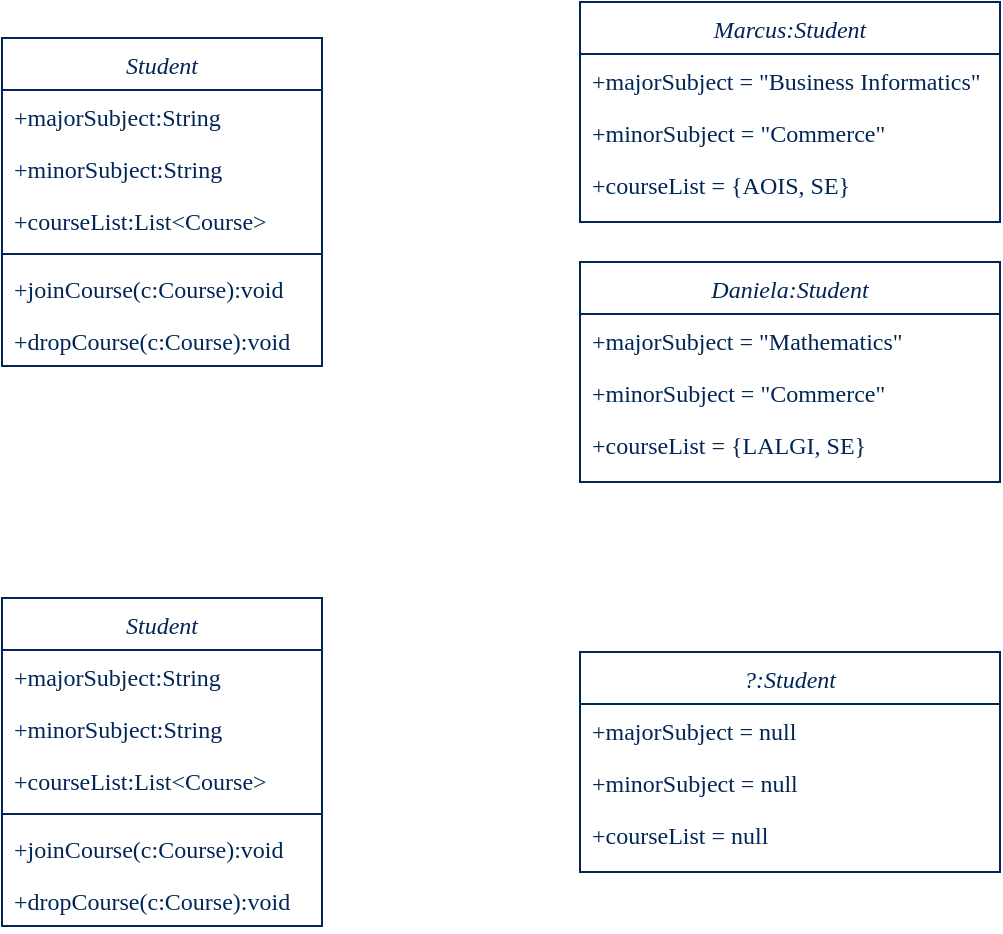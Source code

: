 <mxfile version="13.7.9" type="github">
  <diagram id="C5RBs43oDa-KdzZeNtuy" name="Page-1">
    <mxGraphModel dx="598" dy="764" grid="1" gridSize="10" guides="1" tooltips="1" connect="1" arrows="1" fold="1" page="1" pageScale="1" pageWidth="827" pageHeight="1169" math="0" shadow="0">
      <root>
        <mxCell id="WIyWlLk6GJQsqaUBKTNV-0" />
        <mxCell id="WIyWlLk6GJQsqaUBKTNV-1" parent="WIyWlLk6GJQsqaUBKTNV-0" />
        <mxCell id="V1vVJwCENEoQpU14LFZa-1" value="Marcus:Student" style="swimlane;fontStyle=2;align=center;verticalAlign=top;childLayout=stackLayout;horizontal=1;startSize=26;horizontalStack=0;resizeParent=1;resizeLast=0;collapsible=1;marginBottom=0;rounded=0;shadow=0;strokeWidth=1;fontFamily=TitilliumText25L;fontColor=#012656;strokeColor=#012656;" vertex="1" parent="WIyWlLk6GJQsqaUBKTNV-1">
          <mxGeometry x="309" y="12" width="210" height="110" as="geometry">
            <mxRectangle x="230" y="140" width="160" height="26" as="alternateBounds" />
          </mxGeometry>
        </mxCell>
        <mxCell id="V1vVJwCENEoQpU14LFZa-2" value="+majorSubject = &quot;Business Informatics&quot;" style="text;align=left;verticalAlign=top;spacingLeft=4;spacingRight=4;overflow=hidden;rotatable=0;points=[[0,0.5],[1,0.5]];portConstraint=eastwest;fontFamily=TitilliumText25L;fontColor=#012656;" vertex="1" parent="V1vVJwCENEoQpU14LFZa-1">
          <mxGeometry y="26" width="210" height="26" as="geometry" />
        </mxCell>
        <mxCell id="V1vVJwCENEoQpU14LFZa-3" value="+minorSubject = &quot;Commerce&quot;" style="text;align=left;verticalAlign=top;spacingLeft=4;spacingRight=4;overflow=hidden;rotatable=0;points=[[0,0.5],[1,0.5]];portConstraint=eastwest;rounded=0;shadow=0;html=0;fontFamily=TitilliumText25L;fontColor=#012656;" vertex="1" parent="V1vVJwCENEoQpU14LFZa-1">
          <mxGeometry y="52" width="210" height="26" as="geometry" />
        </mxCell>
        <mxCell id="V1vVJwCENEoQpU14LFZa-4" value="+courseList = {AOIS, SE}" style="text;align=left;verticalAlign=top;spacingLeft=4;spacingRight=4;overflow=hidden;rotatable=0;points=[[0,0.5],[1,0.5]];portConstraint=eastwest;rounded=0;shadow=0;html=0;fontFamily=TitilliumText25L;fontColor=#012656;" vertex="1" parent="V1vVJwCENEoQpU14LFZa-1">
          <mxGeometry y="78" width="210" height="26" as="geometry" />
        </mxCell>
        <mxCell id="V1vVJwCENEoQpU14LFZa-8" value="Daniela:Student" style="swimlane;fontStyle=2;align=center;verticalAlign=top;childLayout=stackLayout;horizontal=1;startSize=26;horizontalStack=0;resizeParent=1;resizeLast=0;collapsible=1;marginBottom=0;rounded=0;shadow=0;strokeWidth=1;fontFamily=TitilliumText25L;fontColor=#012656;strokeColor=#012656;" vertex="1" parent="WIyWlLk6GJQsqaUBKTNV-1">
          <mxGeometry x="309" y="142" width="210" height="110" as="geometry">
            <mxRectangle x="230" y="140" width="160" height="26" as="alternateBounds" />
          </mxGeometry>
        </mxCell>
        <mxCell id="V1vVJwCENEoQpU14LFZa-9" value="+majorSubject = &quot;Mathematics&quot;" style="text;align=left;verticalAlign=top;spacingLeft=4;spacingRight=4;overflow=hidden;rotatable=0;points=[[0,0.5],[1,0.5]];portConstraint=eastwest;fontFamily=TitilliumText25L;fontColor=#012656;" vertex="1" parent="V1vVJwCENEoQpU14LFZa-8">
          <mxGeometry y="26" width="210" height="26" as="geometry" />
        </mxCell>
        <mxCell id="V1vVJwCENEoQpU14LFZa-10" value="+minorSubject = &quot;Commerce&quot;" style="text;align=left;verticalAlign=top;spacingLeft=4;spacingRight=4;overflow=hidden;rotatable=0;points=[[0,0.5],[1,0.5]];portConstraint=eastwest;rounded=0;shadow=0;html=0;fontFamily=TitilliumText25L;fontColor=#012656;" vertex="1" parent="V1vVJwCENEoQpU14LFZa-8">
          <mxGeometry y="52" width="210" height="26" as="geometry" />
        </mxCell>
        <mxCell id="V1vVJwCENEoQpU14LFZa-11" value="+courseList = {LALGI, SE}" style="text;align=left;verticalAlign=top;spacingLeft=4;spacingRight=4;overflow=hidden;rotatable=0;points=[[0,0.5],[1,0.5]];portConstraint=eastwest;rounded=0;shadow=0;html=0;fontFamily=TitilliumText25L;fontColor=#012656;" vertex="1" parent="V1vVJwCENEoQpU14LFZa-8">
          <mxGeometry y="78" width="210" height="26" as="geometry" />
        </mxCell>
        <mxCell id="zkfFHV4jXpPFQw0GAbJ--0" value="Student" style="swimlane;fontStyle=2;align=center;verticalAlign=top;childLayout=stackLayout;horizontal=1;startSize=26;horizontalStack=0;resizeParent=1;resizeLast=0;collapsible=1;marginBottom=0;rounded=0;shadow=0;strokeWidth=1;fontFamily=TitilliumText25L;fontColor=#012656;strokeColor=#012656;" parent="WIyWlLk6GJQsqaUBKTNV-1" vertex="1">
          <mxGeometry x="20" y="30" width="160" height="164" as="geometry">
            <mxRectangle x="230" y="140" width="160" height="26" as="alternateBounds" />
          </mxGeometry>
        </mxCell>
        <mxCell id="zkfFHV4jXpPFQw0GAbJ--1" value="+majorSubject:String" style="text;align=left;verticalAlign=top;spacingLeft=4;spacingRight=4;overflow=hidden;rotatable=0;points=[[0,0.5],[1,0.5]];portConstraint=eastwest;fontFamily=TitilliumText25L;fontColor=#012656;" parent="zkfFHV4jXpPFQw0GAbJ--0" vertex="1">
          <mxGeometry y="26" width="160" height="26" as="geometry" />
        </mxCell>
        <mxCell id="zkfFHV4jXpPFQw0GAbJ--2" value="+minorSubject:String" style="text;align=left;verticalAlign=top;spacingLeft=4;spacingRight=4;overflow=hidden;rotatable=0;points=[[0,0.5],[1,0.5]];portConstraint=eastwest;rounded=0;shadow=0;html=0;fontFamily=TitilliumText25L;fontColor=#012656;" parent="zkfFHV4jXpPFQw0GAbJ--0" vertex="1">
          <mxGeometry y="52" width="160" height="26" as="geometry" />
        </mxCell>
        <mxCell id="zkfFHV4jXpPFQw0GAbJ--3" value="+courseList:List&lt;Course&gt;" style="text;align=left;verticalAlign=top;spacingLeft=4;spacingRight=4;overflow=hidden;rotatable=0;points=[[0,0.5],[1,0.5]];portConstraint=eastwest;rounded=0;shadow=0;html=0;fontFamily=TitilliumText25L;fontColor=#012656;" parent="zkfFHV4jXpPFQw0GAbJ--0" vertex="1">
          <mxGeometry y="78" width="160" height="26" as="geometry" />
        </mxCell>
        <mxCell id="zkfFHV4jXpPFQw0GAbJ--4" value="" style="line;html=1;strokeWidth=1;align=left;verticalAlign=middle;spacingTop=-1;spacingLeft=3;spacingRight=3;rotatable=0;labelPosition=right;points=[];portConstraint=eastwest;fontFamily=TitilliumText25L;fontColor=#012656;strokeColor=#012656;" parent="zkfFHV4jXpPFQw0GAbJ--0" vertex="1">
          <mxGeometry y="104" width="160" height="8" as="geometry" />
        </mxCell>
        <mxCell id="zkfFHV4jXpPFQw0GAbJ--5" value="+joinCourse(c:Course):void" style="text;align=left;verticalAlign=top;spacingLeft=4;spacingRight=4;overflow=hidden;rotatable=0;points=[[0,0.5],[1,0.5]];portConstraint=eastwest;fontFamily=TitilliumText25L;fontColor=#012656;" parent="zkfFHV4jXpPFQw0GAbJ--0" vertex="1">
          <mxGeometry y="112" width="160" height="26" as="geometry" />
        </mxCell>
        <mxCell id="V1vVJwCENEoQpU14LFZa-0" value="+dropCourse(c:Course):void" style="text;align=left;verticalAlign=top;spacingLeft=4;spacingRight=4;overflow=hidden;rotatable=0;points=[[0,0.5],[1,0.5]];portConstraint=eastwest;fontFamily=TitilliumText25L;fontColor=#012656;" vertex="1" parent="zkfFHV4jXpPFQw0GAbJ--0">
          <mxGeometry y="138" width="160" height="26" as="geometry" />
        </mxCell>
        <mxCell id="V1vVJwCENEoQpU14LFZa-16" value="Student" style="swimlane;fontStyle=2;align=center;verticalAlign=top;childLayout=stackLayout;horizontal=1;startSize=26;horizontalStack=0;resizeParent=1;resizeLast=0;collapsible=1;marginBottom=0;rounded=0;shadow=0;strokeWidth=1;fontFamily=TitilliumText25L;fontColor=#012656;strokeColor=#012656;" vertex="1" parent="WIyWlLk6GJQsqaUBKTNV-1">
          <mxGeometry x="20" y="310" width="160" height="164" as="geometry">
            <mxRectangle x="230" y="140" width="160" height="26" as="alternateBounds" />
          </mxGeometry>
        </mxCell>
        <mxCell id="V1vVJwCENEoQpU14LFZa-17" value="+majorSubject:String" style="text;align=left;verticalAlign=top;spacingLeft=4;spacingRight=4;overflow=hidden;rotatable=0;points=[[0,0.5],[1,0.5]];portConstraint=eastwest;fontFamily=TitilliumText25L;fontColor=#012656;" vertex="1" parent="V1vVJwCENEoQpU14LFZa-16">
          <mxGeometry y="26" width="160" height="26" as="geometry" />
        </mxCell>
        <mxCell id="V1vVJwCENEoQpU14LFZa-18" value="+minorSubject:String" style="text;align=left;verticalAlign=top;spacingLeft=4;spacingRight=4;overflow=hidden;rotatable=0;points=[[0,0.5],[1,0.5]];portConstraint=eastwest;rounded=0;shadow=0;html=0;fontFamily=TitilliumText25L;fontColor=#012656;" vertex="1" parent="V1vVJwCENEoQpU14LFZa-16">
          <mxGeometry y="52" width="160" height="26" as="geometry" />
        </mxCell>
        <mxCell id="V1vVJwCENEoQpU14LFZa-19" value="+courseList:List&lt;Course&gt;" style="text;align=left;verticalAlign=top;spacingLeft=4;spacingRight=4;overflow=hidden;rotatable=0;points=[[0,0.5],[1,0.5]];portConstraint=eastwest;rounded=0;shadow=0;html=0;fontFamily=TitilliumText25L;fontColor=#012656;" vertex="1" parent="V1vVJwCENEoQpU14LFZa-16">
          <mxGeometry y="78" width="160" height="26" as="geometry" />
        </mxCell>
        <mxCell id="V1vVJwCENEoQpU14LFZa-20" value="" style="line;html=1;strokeWidth=1;align=left;verticalAlign=middle;spacingTop=-1;spacingLeft=3;spacingRight=3;rotatable=0;labelPosition=right;points=[];portConstraint=eastwest;fontFamily=TitilliumText25L;fontColor=#012656;strokeColor=#012656;" vertex="1" parent="V1vVJwCENEoQpU14LFZa-16">
          <mxGeometry y="104" width="160" height="8" as="geometry" />
        </mxCell>
        <mxCell id="V1vVJwCENEoQpU14LFZa-21" value="+joinCourse(c:Course):void" style="text;align=left;verticalAlign=top;spacingLeft=4;spacingRight=4;overflow=hidden;rotatable=0;points=[[0,0.5],[1,0.5]];portConstraint=eastwest;fontFamily=TitilliumText25L;fontColor=#012656;" vertex="1" parent="V1vVJwCENEoQpU14LFZa-16">
          <mxGeometry y="112" width="160" height="26" as="geometry" />
        </mxCell>
        <mxCell id="V1vVJwCENEoQpU14LFZa-22" value="+dropCourse(c:Course):void" style="text;align=left;verticalAlign=top;spacingLeft=4;spacingRight=4;overflow=hidden;rotatable=0;points=[[0,0.5],[1,0.5]];portConstraint=eastwest;fontFamily=TitilliumText25L;fontColor=#012656;" vertex="1" parent="V1vVJwCENEoQpU14LFZa-16">
          <mxGeometry y="138" width="160" height="26" as="geometry" />
        </mxCell>
        <mxCell id="V1vVJwCENEoQpU14LFZa-12" value="?:Student" style="swimlane;fontStyle=2;align=center;verticalAlign=top;childLayout=stackLayout;horizontal=1;startSize=26;horizontalStack=0;resizeParent=1;resizeLast=0;collapsible=1;marginBottom=0;rounded=0;shadow=0;strokeWidth=1;fontFamily=TitilliumText25L;fontColor=#012656;strokeColor=#012656;" vertex="1" parent="WIyWlLk6GJQsqaUBKTNV-1">
          <mxGeometry x="309" y="337" width="210" height="110" as="geometry">
            <mxRectangle x="230" y="140" width="160" height="26" as="alternateBounds" />
          </mxGeometry>
        </mxCell>
        <mxCell id="V1vVJwCENEoQpU14LFZa-13" value="+majorSubject = null" style="text;align=left;verticalAlign=top;spacingLeft=4;spacingRight=4;overflow=hidden;rotatable=0;points=[[0,0.5],[1,0.5]];portConstraint=eastwest;fontFamily=TitilliumText25L;fontColor=#012656;" vertex="1" parent="V1vVJwCENEoQpU14LFZa-12">
          <mxGeometry y="26" width="210" height="26" as="geometry" />
        </mxCell>
        <mxCell id="V1vVJwCENEoQpU14LFZa-14" value="+minorSubject = null" style="text;align=left;verticalAlign=top;spacingLeft=4;spacingRight=4;overflow=hidden;rotatable=0;points=[[0,0.5],[1,0.5]];portConstraint=eastwest;rounded=0;shadow=0;html=0;fontFamily=TitilliumText25L;fontColor=#012656;" vertex="1" parent="V1vVJwCENEoQpU14LFZa-12">
          <mxGeometry y="52" width="210" height="26" as="geometry" />
        </mxCell>
        <mxCell id="V1vVJwCENEoQpU14LFZa-15" value="+courseList = null" style="text;align=left;verticalAlign=top;spacingLeft=4;spacingRight=4;overflow=hidden;rotatable=0;points=[[0,0.5],[1,0.5]];portConstraint=eastwest;rounded=0;shadow=0;html=0;fontFamily=TitilliumText25L;fontColor=#012656;" vertex="1" parent="V1vVJwCENEoQpU14LFZa-12">
          <mxGeometry y="78" width="210" height="26" as="geometry" />
        </mxCell>
      </root>
    </mxGraphModel>
  </diagram>
</mxfile>
